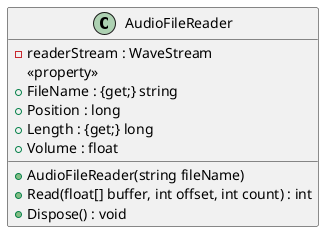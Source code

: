 @startuml
class AudioFileReader
{
    -readerStream : WaveStream
    << property >>
    +FileName : {get;} string
    +Position : long
    +Length : {get;} long
    +Volume : float
    +AudioFileReader(string fileName)
    +Read(float[] buffer, int offset, int count) : int 
    +Dispose() : void 
}
@enduml